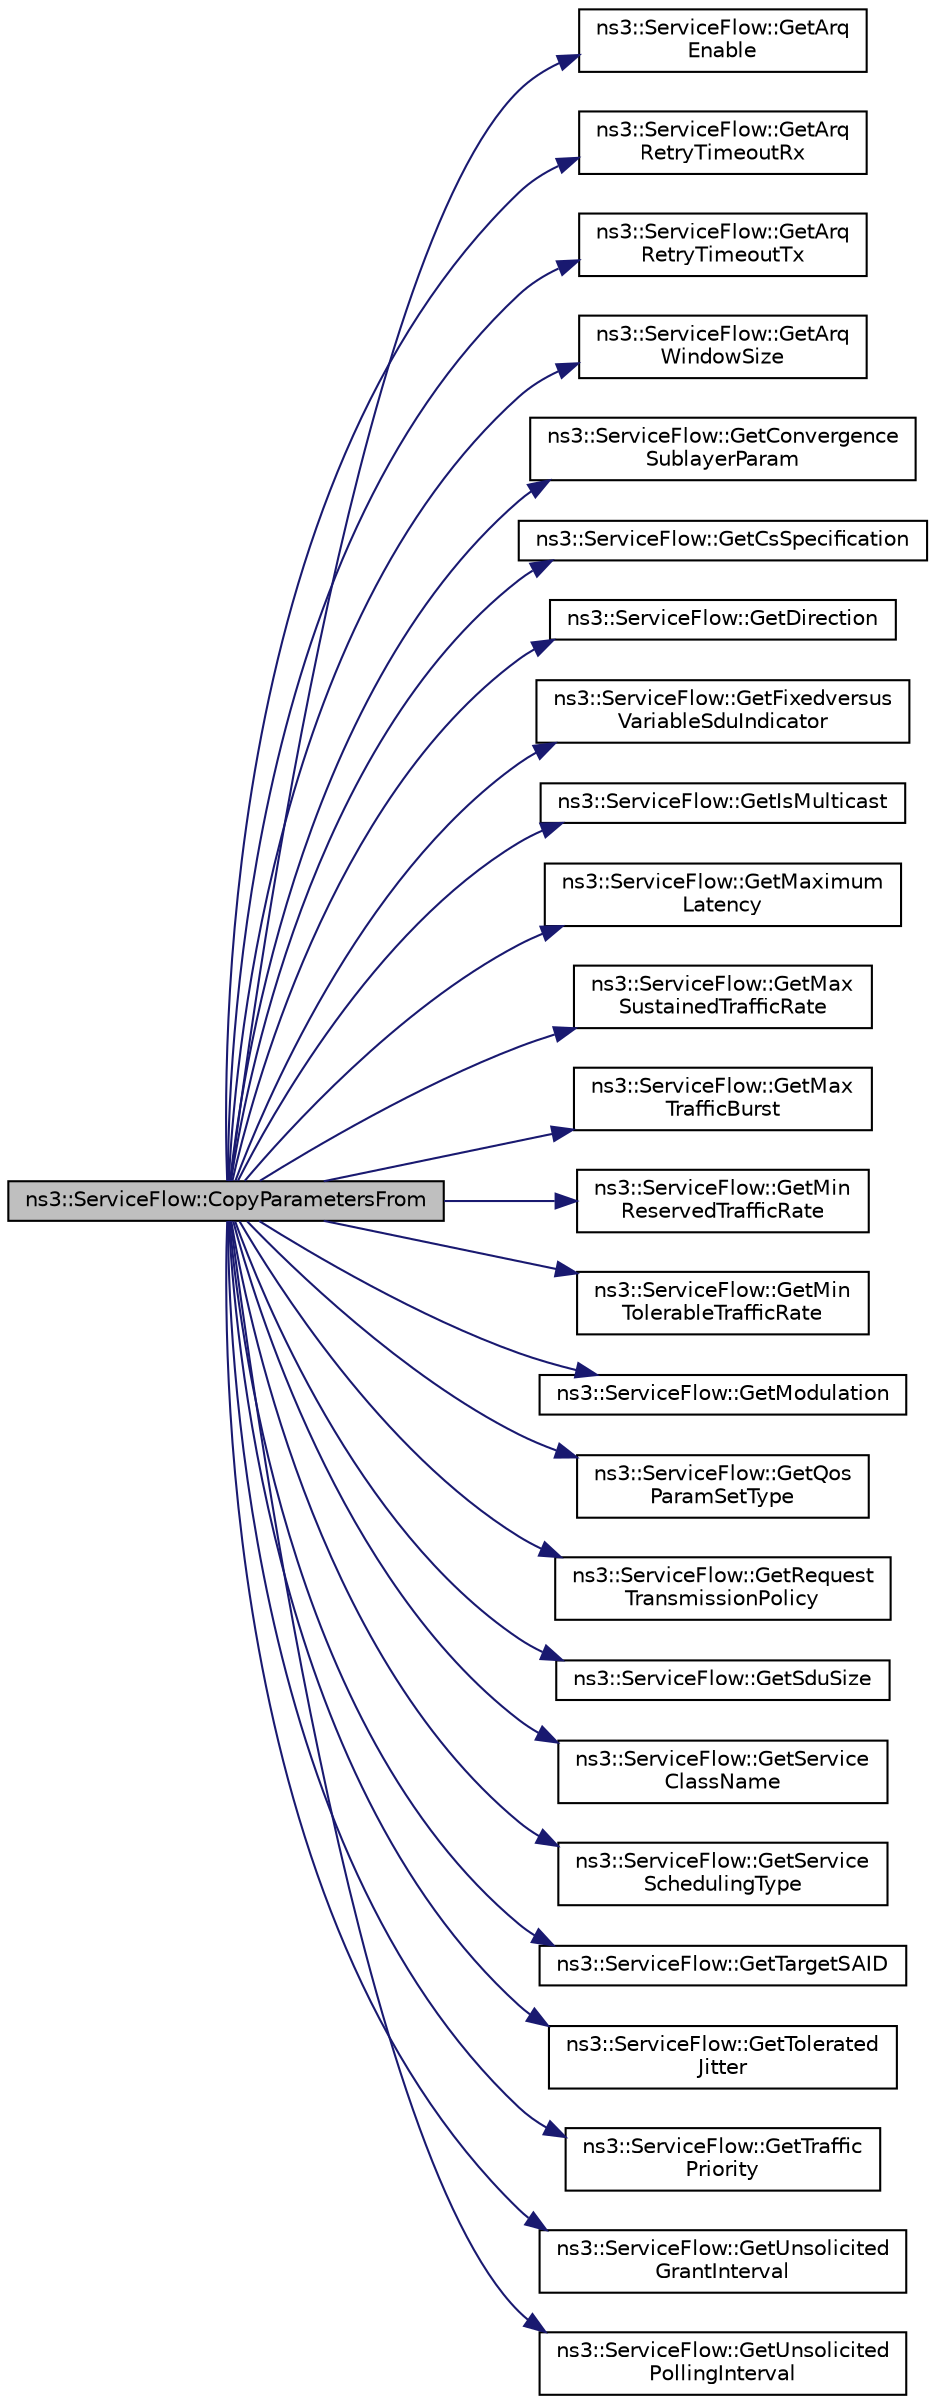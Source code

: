 digraph "ns3::ServiceFlow::CopyParametersFrom"
{
 // LATEX_PDF_SIZE
  edge [fontname="Helvetica",fontsize="10",labelfontname="Helvetica",labelfontsize="10"];
  node [fontname="Helvetica",fontsize="10",shape=record];
  rankdir="LR";
  Node1 [label="ns3::ServiceFlow::CopyParametersFrom",height=0.2,width=0.4,color="black", fillcolor="grey75", style="filled", fontcolor="black",tooltip="Copy parameters from another service flow."];
  Node1 -> Node2 [color="midnightblue",fontsize="10",style="solid",fontname="Helvetica"];
  Node2 [label="ns3::ServiceFlow::GetArq\lEnable",height=0.2,width=0.4,color="black", fillcolor="white", style="filled",URL="$classns3_1_1_service_flow.html#a33a0295331c531a9dab60aea7c81d4ba",tooltip="Get ARQ enable."];
  Node1 -> Node3 [color="midnightblue",fontsize="10",style="solid",fontname="Helvetica"];
  Node3 [label="ns3::ServiceFlow::GetArq\lRetryTimeoutRx",height=0.2,width=0.4,color="black", fillcolor="white", style="filled",URL="$classns3_1_1_service_flow.html#a405698d51eecfff8f3f529516291a7c4",tooltip="Get ARQ retry timeout receive."];
  Node1 -> Node4 [color="midnightblue",fontsize="10",style="solid",fontname="Helvetica"];
  Node4 [label="ns3::ServiceFlow::GetArq\lRetryTimeoutTx",height=0.2,width=0.4,color="black", fillcolor="white", style="filled",URL="$classns3_1_1_service_flow.html#a263b0c707b739a0ec1ca07ffee90cd37",tooltip="Get ARQ retry timeout transmit."];
  Node1 -> Node5 [color="midnightblue",fontsize="10",style="solid",fontname="Helvetica"];
  Node5 [label="ns3::ServiceFlow::GetArq\lWindowSize",height=0.2,width=0.4,color="black", fillcolor="white", style="filled",URL="$classns3_1_1_service_flow.html#ac71b4443374d42965cfe5428e8022d49",tooltip="Get ARQ retry timeout transmit."];
  Node1 -> Node6 [color="midnightblue",fontsize="10",style="solid",fontname="Helvetica"];
  Node6 [label="ns3::ServiceFlow::GetConvergence\lSublayerParam",height=0.2,width=0.4,color="black", fillcolor="white", style="filled",URL="$classns3_1_1_service_flow.html#abe1a64947ee1a3284902579b0051dd6d",tooltip="Get convergence sublayer."];
  Node1 -> Node7 [color="midnightblue",fontsize="10",style="solid",fontname="Helvetica"];
  Node7 [label="ns3::ServiceFlow::GetCsSpecification",height=0.2,width=0.4,color="black", fillcolor="white", style="filled",URL="$classns3_1_1_service_flow.html#ad14e20edb6a04f1a09f84e227b3ba788",tooltip="Get CS specification."];
  Node1 -> Node8 [color="midnightblue",fontsize="10",style="solid",fontname="Helvetica"];
  Node8 [label="ns3::ServiceFlow::GetDirection",height=0.2,width=0.4,color="black", fillcolor="white", style="filled",URL="$classns3_1_1_service_flow.html#a61db0b7deb382b8d30e8634a59c0fe73",tooltip="Get direction."];
  Node1 -> Node9 [color="midnightblue",fontsize="10",style="solid",fontname="Helvetica"];
  Node9 [label="ns3::ServiceFlow::GetFixedversus\lVariableSduIndicator",height=0.2,width=0.4,color="black", fillcolor="white", style="filled",URL="$classns3_1_1_service_flow.html#a4dab81394c8ae9251f517ba711539389",tooltip="Get fixed versus varaiable SDU indicator."];
  Node1 -> Node10 [color="midnightblue",fontsize="10",style="solid",fontname="Helvetica"];
  Node10 [label="ns3::ServiceFlow::GetIsMulticast",height=0.2,width=0.4,color="black", fillcolor="white", style="filled",URL="$classns3_1_1_service_flow.html#acb6c21533e89b2a28e9684ef9b26dae0",tooltip="Get is multicast."];
  Node1 -> Node11 [color="midnightblue",fontsize="10",style="solid",fontname="Helvetica"];
  Node11 [label="ns3::ServiceFlow::GetMaximum\lLatency",height=0.2,width=0.4,color="black", fillcolor="white", style="filled",URL="$classns3_1_1_service_flow.html#abf37542995a8da2bbd2ea8bc56e06a59",tooltip="Get maximum latency."];
  Node1 -> Node12 [color="midnightblue",fontsize="10",style="solid",fontname="Helvetica"];
  Node12 [label="ns3::ServiceFlow::GetMax\lSustainedTrafficRate",height=0.2,width=0.4,color="black", fillcolor="white", style="filled",URL="$classns3_1_1_service_flow.html#af0ac91a4bf8ba8a70471a880e16d8a58",tooltip="Get max sustained traffic rate."];
  Node1 -> Node13 [color="midnightblue",fontsize="10",style="solid",fontname="Helvetica"];
  Node13 [label="ns3::ServiceFlow::GetMax\lTrafficBurst",height=0.2,width=0.4,color="black", fillcolor="white", style="filled",URL="$classns3_1_1_service_flow.html#a709a1682e3dc3e4f8205cc181763ec21",tooltip="Get max traffic burst."];
  Node1 -> Node14 [color="midnightblue",fontsize="10",style="solid",fontname="Helvetica"];
  Node14 [label="ns3::ServiceFlow::GetMin\lReservedTrafficRate",height=0.2,width=0.4,color="black", fillcolor="white", style="filled",URL="$classns3_1_1_service_flow.html#a2f342357b7e0a1460473f28d0f8b9e87",tooltip="Get minimum reserved traffic rate."];
  Node1 -> Node15 [color="midnightblue",fontsize="10",style="solid",fontname="Helvetica"];
  Node15 [label="ns3::ServiceFlow::GetMin\lTolerableTrafficRate",height=0.2,width=0.4,color="black", fillcolor="white", style="filled",URL="$classns3_1_1_service_flow.html#a8eeecc07ecd2fc8ef4bdf90ca3f30def",tooltip="Get minimum tolerable traffic rate."];
  Node1 -> Node16 [color="midnightblue",fontsize="10",style="solid",fontname="Helvetica"];
  Node16 [label="ns3::ServiceFlow::GetModulation",height=0.2,width=0.4,color="black", fillcolor="white", style="filled",URL="$classns3_1_1_service_flow.html#a028f07611782af393cb064ec5f9fe696",tooltip="Get modulation."];
  Node1 -> Node17 [color="midnightblue",fontsize="10",style="solid",fontname="Helvetica"];
  Node17 [label="ns3::ServiceFlow::GetQos\lParamSetType",height=0.2,width=0.4,color="black", fillcolor="white", style="filled",URL="$classns3_1_1_service_flow.html#a8460221d07fb2fa6671960e478722863",tooltip="Get QOS parameter set type."];
  Node1 -> Node18 [color="midnightblue",fontsize="10",style="solid",fontname="Helvetica"];
  Node18 [label="ns3::ServiceFlow::GetRequest\lTransmissionPolicy",height=0.2,width=0.4,color="black", fillcolor="white", style="filled",URL="$classns3_1_1_service_flow.html#ae97b41679dfa3650f22d0da4452bf78b",tooltip="Get request transmission policy."];
  Node1 -> Node19 [color="midnightblue",fontsize="10",style="solid",fontname="Helvetica"];
  Node19 [label="ns3::ServiceFlow::GetSduSize",height=0.2,width=0.4,color="black", fillcolor="white", style="filled",URL="$classns3_1_1_service_flow.html#a37616e45d70eebd2704d3fb28d37f3b5",tooltip="Get SDU size."];
  Node1 -> Node20 [color="midnightblue",fontsize="10",style="solid",fontname="Helvetica"];
  Node20 [label="ns3::ServiceFlow::GetService\lClassName",height=0.2,width=0.4,color="black", fillcolor="white", style="filled",URL="$classns3_1_1_service_flow.html#a4d7249bf40ab6a6994597bfa475dcb0b",tooltip="Get service class name."];
  Node1 -> Node21 [color="midnightblue",fontsize="10",style="solid",fontname="Helvetica"];
  Node21 [label="ns3::ServiceFlow::GetService\lSchedulingType",height=0.2,width=0.4,color="black", fillcolor="white", style="filled",URL="$classns3_1_1_service_flow.html#a3034ff3c1364f7558bc2e84fa8dba13a",tooltip="Get service scheduling type."];
  Node1 -> Node22 [color="midnightblue",fontsize="10",style="solid",fontname="Helvetica"];
  Node22 [label="ns3::ServiceFlow::GetTargetSAID",height=0.2,width=0.4,color="black", fillcolor="white", style="filled",URL="$classns3_1_1_service_flow.html#a6fb4fa939bb19f73a11ba91ebc6b9718",tooltip="Get target SAID."];
  Node1 -> Node23 [color="midnightblue",fontsize="10",style="solid",fontname="Helvetica"];
  Node23 [label="ns3::ServiceFlow::GetTolerated\lJitter",height=0.2,width=0.4,color="black", fillcolor="white", style="filled",URL="$classns3_1_1_service_flow.html#ae227d4d83328547c6d4bed6afa39a4ba",tooltip="Get tolerated jitter."];
  Node1 -> Node24 [color="midnightblue",fontsize="10",style="solid",fontname="Helvetica"];
  Node24 [label="ns3::ServiceFlow::GetTraffic\lPriority",height=0.2,width=0.4,color="black", fillcolor="white", style="filled",URL="$classns3_1_1_service_flow.html#a98c02d59b5237f9ade7ff0bfae4bf424",tooltip="Get traffic priority."];
  Node1 -> Node25 [color="midnightblue",fontsize="10",style="solid",fontname="Helvetica"];
  Node25 [label="ns3::ServiceFlow::GetUnsolicited\lGrantInterval",height=0.2,width=0.4,color="black", fillcolor="white", style="filled",URL="$classns3_1_1_service_flow.html#a44a61f25daee76e00d67ffdba1d6e040",tooltip="Get unsolicited grant interval."];
  Node1 -> Node26 [color="midnightblue",fontsize="10",style="solid",fontname="Helvetica"];
  Node26 [label="ns3::ServiceFlow::GetUnsolicited\lPollingInterval",height=0.2,width=0.4,color="black", fillcolor="white", style="filled",URL="$classns3_1_1_service_flow.html#a3e69c22020ed0f3b25ae4761ec7b42d4",tooltip="Get unsolicited polling interval."];
}
